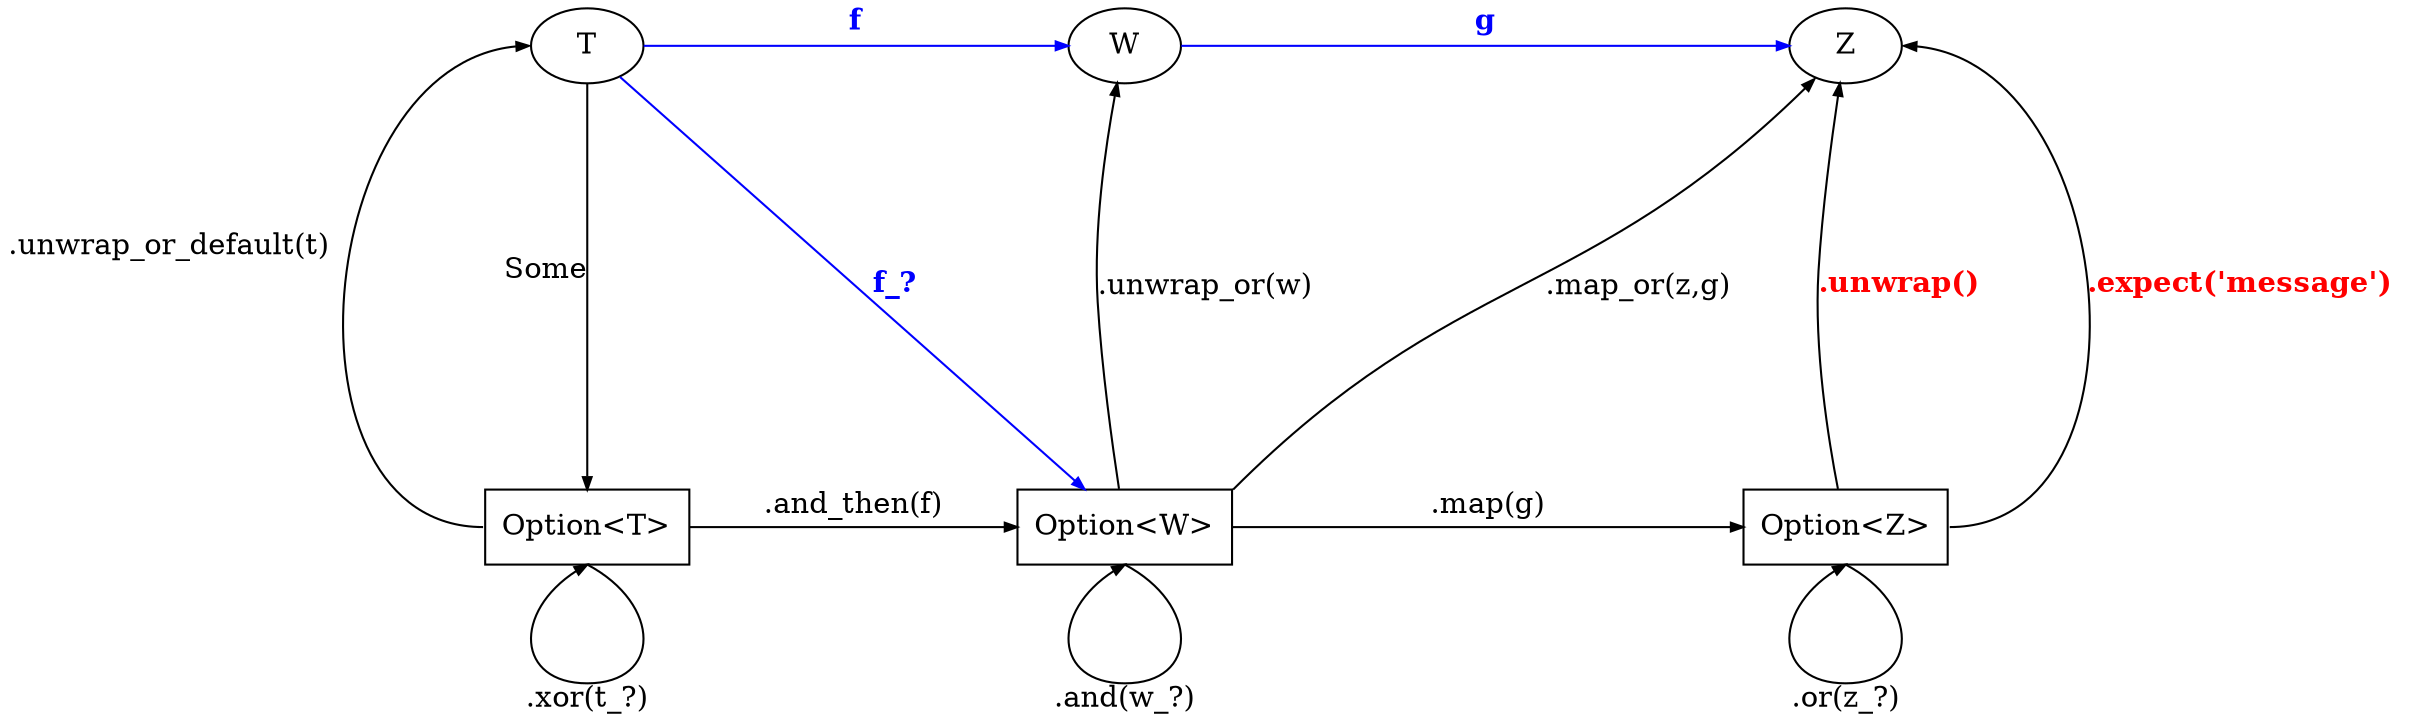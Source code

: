 
digraph {
    ranksep=2.5;
    nodesep=1;
    orientation=portrait;

    edge [fontsize=14, arrowsize=.6,constraint=true]
    node [rank=same, fontsize=14]
    {rank=same;T; W;Z}
    node [shape=box];
    {rank=same;OT; OW;OZ}
    OT [label="Option<T>"]
    OW [label="Option<W>"];
    OZ [label="Option<Z>"];
    # Givens
    edge [fontcolor=blue, color=blue]
    T->W [label = <<B>f</B>> ];
    W->Z [label = <<B>g</B>> ];
    T->OW [dir=ba,label = <<B>f_? </B>>,  labeldistance=1.4 ];

    edge [fontcolor=black, color=black]
    # Loops. Boolean algebra ops on Option types

    OT:s -> OT:s [label=".xor(t_?)",labeldistance=3.0]
    OW:s -> OW:s [label=".and(w_?)"]
    OZ:s -> OZ:s [label=".or(z_?)"]
    T:s->OT:n [dir=forward, xlabel = "Some", weight=99];

    OW:ne->Z:sw [label=".map_or(z,g)", weight=99]
    OT->OW [label=".and_then(f)"]
    OW->OZ [label=".map(g)"]
    OT:w->T:w [xlabel = ".unwrap_or_default(t)  "];

    OW-> W [label=".unwrap_or(w)", weight=999];
    OZ->Z [label = <<B>.unwrap() </B>>, fontcolor="red", fontcolor=red, weight=99, samehead="zsouth"];
    OZ:e->Z:e [label = <<B>.expect('message') </B>>, fontcolor=red, weight=99];


}

